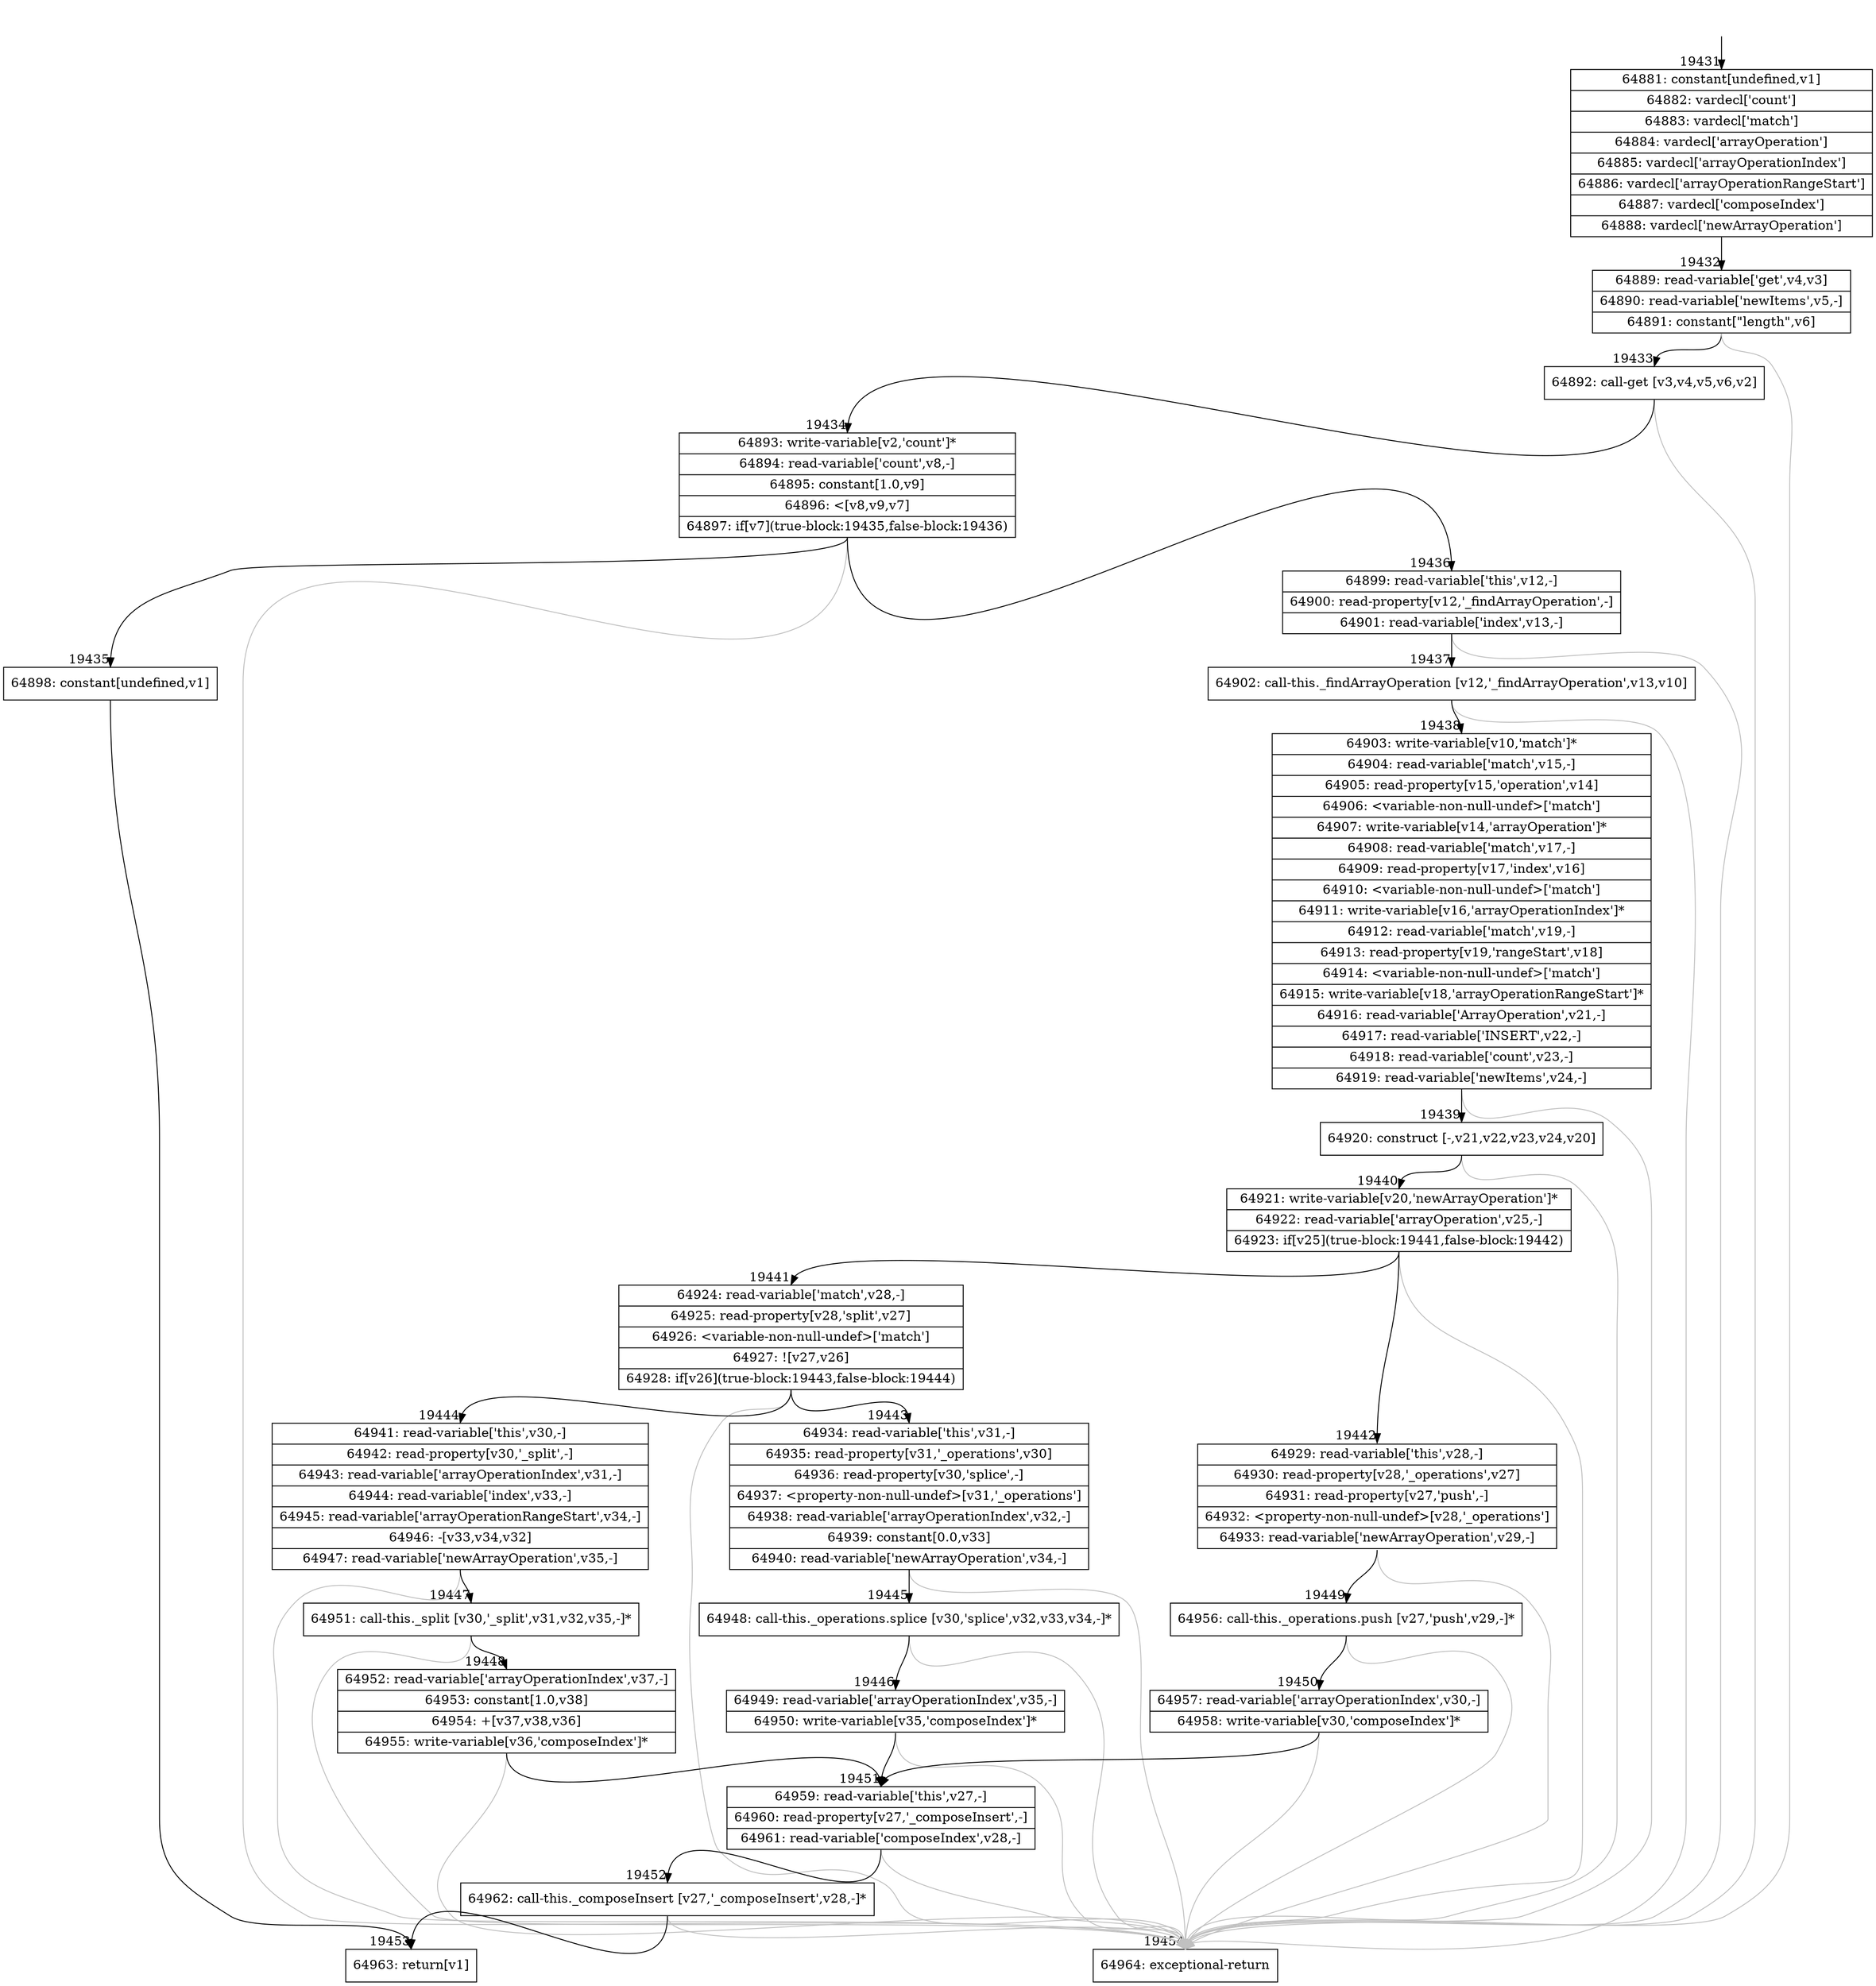 digraph {
rankdir="TD"
BB_entry1675[shape=none,label=""];
BB_entry1675 -> BB19431 [tailport=s, headport=n, headlabel="    19431"]
BB19431 [shape=record label="{64881: constant[undefined,v1]|64882: vardecl['count']|64883: vardecl['match']|64884: vardecl['arrayOperation']|64885: vardecl['arrayOperationIndex']|64886: vardecl['arrayOperationRangeStart']|64887: vardecl['composeIndex']|64888: vardecl['newArrayOperation']}" ] 
BB19431 -> BB19432 [tailport=s, headport=n, headlabel="      19432"]
BB19432 [shape=record label="{64889: read-variable['get',v4,v3]|64890: read-variable['newItems',v5,-]|64891: constant[\"length\",v6]}" ] 
BB19432 -> BB19433 [tailport=s, headport=n, headlabel="      19433"]
BB19432 -> BB19454 [tailport=s, headport=n, color=gray, headlabel="      19454"]
BB19433 [shape=record label="{64892: call-get [v3,v4,v5,v6,v2]}" ] 
BB19433 -> BB19434 [tailport=s, headport=n, headlabel="      19434"]
BB19433 -> BB19454 [tailport=s, headport=n, color=gray]
BB19434 [shape=record label="{64893: write-variable[v2,'count']*|64894: read-variable['count',v8,-]|64895: constant[1.0,v9]|64896: \<[v8,v9,v7]|64897: if[v7](true-block:19435,false-block:19436)}" ] 
BB19434 -> BB19435 [tailport=s, headport=n, headlabel="      19435"]
BB19434 -> BB19436 [tailport=s, headport=n, headlabel="      19436"]
BB19434 -> BB19454 [tailport=s, headport=n, color=gray]
BB19435 [shape=record label="{64898: constant[undefined,v1]}" ] 
BB19435 -> BB19453 [tailport=s, headport=n, headlabel="      19453"]
BB19436 [shape=record label="{64899: read-variable['this',v12,-]|64900: read-property[v12,'_findArrayOperation',-]|64901: read-variable['index',v13,-]}" ] 
BB19436 -> BB19437 [tailport=s, headport=n, headlabel="      19437"]
BB19436 -> BB19454 [tailport=s, headport=n, color=gray]
BB19437 [shape=record label="{64902: call-this._findArrayOperation [v12,'_findArrayOperation',v13,v10]}" ] 
BB19437 -> BB19438 [tailport=s, headport=n, headlabel="      19438"]
BB19437 -> BB19454 [tailport=s, headport=n, color=gray]
BB19438 [shape=record label="{64903: write-variable[v10,'match']*|64904: read-variable['match',v15,-]|64905: read-property[v15,'operation',v14]|64906: \<variable-non-null-undef\>['match']|64907: write-variable[v14,'arrayOperation']*|64908: read-variable['match',v17,-]|64909: read-property[v17,'index',v16]|64910: \<variable-non-null-undef\>['match']|64911: write-variable[v16,'arrayOperationIndex']*|64912: read-variable['match',v19,-]|64913: read-property[v19,'rangeStart',v18]|64914: \<variable-non-null-undef\>['match']|64915: write-variable[v18,'arrayOperationRangeStart']*|64916: read-variable['ArrayOperation',v21,-]|64917: read-variable['INSERT',v22,-]|64918: read-variable['count',v23,-]|64919: read-variable['newItems',v24,-]}" ] 
BB19438 -> BB19439 [tailport=s, headport=n, headlabel="      19439"]
BB19438 -> BB19454 [tailport=s, headport=n, color=gray]
BB19439 [shape=record label="{64920: construct [-,v21,v22,v23,v24,v20]}" ] 
BB19439 -> BB19440 [tailport=s, headport=n, headlabel="      19440"]
BB19439 -> BB19454 [tailport=s, headport=n, color=gray]
BB19440 [shape=record label="{64921: write-variable[v20,'newArrayOperation']*|64922: read-variable['arrayOperation',v25,-]|64923: if[v25](true-block:19441,false-block:19442)}" ] 
BB19440 -> BB19441 [tailport=s, headport=n, headlabel="      19441"]
BB19440 -> BB19442 [tailport=s, headport=n, headlabel="      19442"]
BB19440 -> BB19454 [tailport=s, headport=n, color=gray]
BB19441 [shape=record label="{64924: read-variable['match',v28,-]|64925: read-property[v28,'split',v27]|64926: \<variable-non-null-undef\>['match']|64927: ![v27,v26]|64928: if[v26](true-block:19443,false-block:19444)}" ] 
BB19441 -> BB19443 [tailport=s, headport=n, headlabel="      19443"]
BB19441 -> BB19444 [tailport=s, headport=n, headlabel="      19444"]
BB19441 -> BB19454 [tailport=s, headport=n, color=gray]
BB19442 [shape=record label="{64929: read-variable['this',v28,-]|64930: read-property[v28,'_operations',v27]|64931: read-property[v27,'push',-]|64932: \<property-non-null-undef\>[v28,'_operations']|64933: read-variable['newArrayOperation',v29,-]}" ] 
BB19442 -> BB19449 [tailport=s, headport=n, headlabel="      19449"]
BB19442 -> BB19454 [tailport=s, headport=n, color=gray]
BB19443 [shape=record label="{64934: read-variable['this',v31,-]|64935: read-property[v31,'_operations',v30]|64936: read-property[v30,'splice',-]|64937: \<property-non-null-undef\>[v31,'_operations']|64938: read-variable['arrayOperationIndex',v32,-]|64939: constant[0.0,v33]|64940: read-variable['newArrayOperation',v34,-]}" ] 
BB19443 -> BB19445 [tailport=s, headport=n, headlabel="      19445"]
BB19443 -> BB19454 [tailport=s, headport=n, color=gray]
BB19444 [shape=record label="{64941: read-variable['this',v30,-]|64942: read-property[v30,'_split',-]|64943: read-variable['arrayOperationIndex',v31,-]|64944: read-variable['index',v33,-]|64945: read-variable['arrayOperationRangeStart',v34,-]|64946: -[v33,v34,v32]|64947: read-variable['newArrayOperation',v35,-]}" ] 
BB19444 -> BB19447 [tailport=s, headport=n, headlabel="      19447"]
BB19444 -> BB19454 [tailport=s, headport=n, color=gray]
BB19445 [shape=record label="{64948: call-this._operations.splice [v30,'splice',v32,v33,v34,-]*}" ] 
BB19445 -> BB19446 [tailport=s, headport=n, headlabel="      19446"]
BB19445 -> BB19454 [tailport=s, headport=n, color=gray]
BB19446 [shape=record label="{64949: read-variable['arrayOperationIndex',v35,-]|64950: write-variable[v35,'composeIndex']*}" ] 
BB19446 -> BB19451 [tailport=s, headport=n, headlabel="      19451"]
BB19446 -> BB19454 [tailport=s, headport=n, color=gray]
BB19447 [shape=record label="{64951: call-this._split [v30,'_split',v31,v32,v35,-]*}" ] 
BB19447 -> BB19448 [tailport=s, headport=n, headlabel="      19448"]
BB19447 -> BB19454 [tailport=s, headport=n, color=gray]
BB19448 [shape=record label="{64952: read-variable['arrayOperationIndex',v37,-]|64953: constant[1.0,v38]|64954: +[v37,v38,v36]|64955: write-variable[v36,'composeIndex']*}" ] 
BB19448 -> BB19451 [tailport=s, headport=n]
BB19448 -> BB19454 [tailport=s, headport=n, color=gray]
BB19449 [shape=record label="{64956: call-this._operations.push [v27,'push',v29,-]*}" ] 
BB19449 -> BB19450 [tailport=s, headport=n, headlabel="      19450"]
BB19449 -> BB19454 [tailport=s, headport=n, color=gray]
BB19450 [shape=record label="{64957: read-variable['arrayOperationIndex',v30,-]|64958: write-variable[v30,'composeIndex']*}" ] 
BB19450 -> BB19451 [tailport=s, headport=n]
BB19450 -> BB19454 [tailport=s, headport=n, color=gray]
BB19451 [shape=record label="{64959: read-variable['this',v27,-]|64960: read-property[v27,'_composeInsert',-]|64961: read-variable['composeIndex',v28,-]}" ] 
BB19451 -> BB19452 [tailport=s, headport=n, headlabel="      19452"]
BB19451 -> BB19454 [tailport=s, headport=n, color=gray]
BB19452 [shape=record label="{64962: call-this._composeInsert [v27,'_composeInsert',v28,-]*}" ] 
BB19452 -> BB19453 [tailport=s, headport=n]
BB19452 -> BB19454 [tailport=s, headport=n, color=gray]
BB19453 [shape=record label="{64963: return[v1]}" ] 
BB19454 [shape=record label="{64964: exceptional-return}" ] 
//#$~ 36389
}
